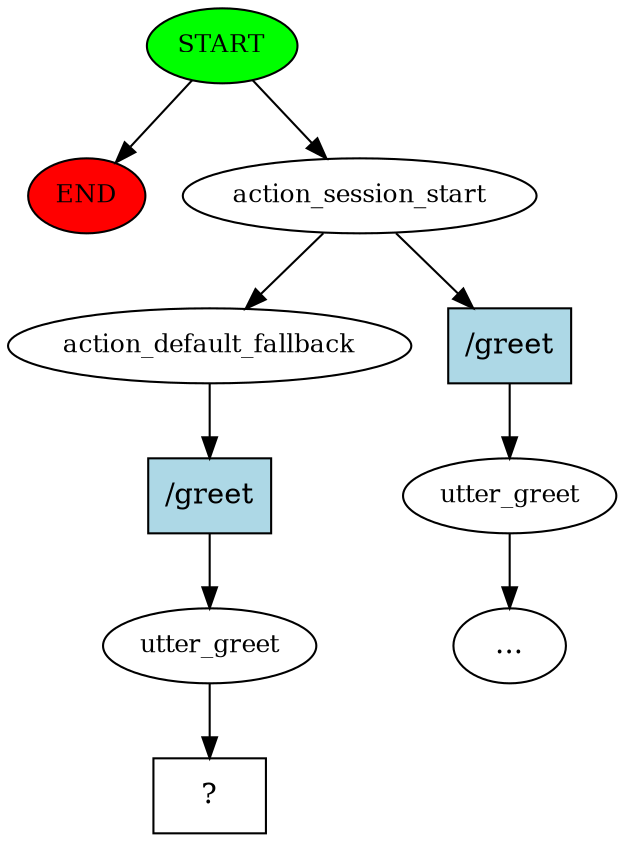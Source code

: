 digraph  {
0 [class="start active", fillcolor=green, fontsize=12, label=START, style=filled];
"-1" [class=end, fillcolor=red, fontsize=12, label=END, style=filled];
1 [class=active, fontsize=12, label=action_session_start];
2 [class="", fontsize=12, label=utter_greet];
"-3" [class=ellipsis, label="..."];
4 [class=active, fontsize=12, label=action_default_fallback];
5 [class=active, fontsize=12, label=utter_greet];
6 [class="intent dashed active", label="  ?  ", shape=rect];
7 [class=intent, fillcolor=lightblue, label="/greet", shape=rect, style=filled];
8 [class="intent active", fillcolor=lightblue, label="/greet", shape=rect, style=filled];
0 -> "-1"  [class="", key=NONE, label=""];
0 -> 1  [class=active, key=NONE, label=""];
1 -> 4  [class=active, key=NONE, label=""];
1 -> 7  [class="", key=0];
2 -> "-3"  [class="", key=NONE, label=""];
4 -> 8  [class=active, key=0];
5 -> 6  [class=active, key=NONE, label=""];
7 -> 2  [class="", key=0];
8 -> 5  [class=active, key=0];
}
